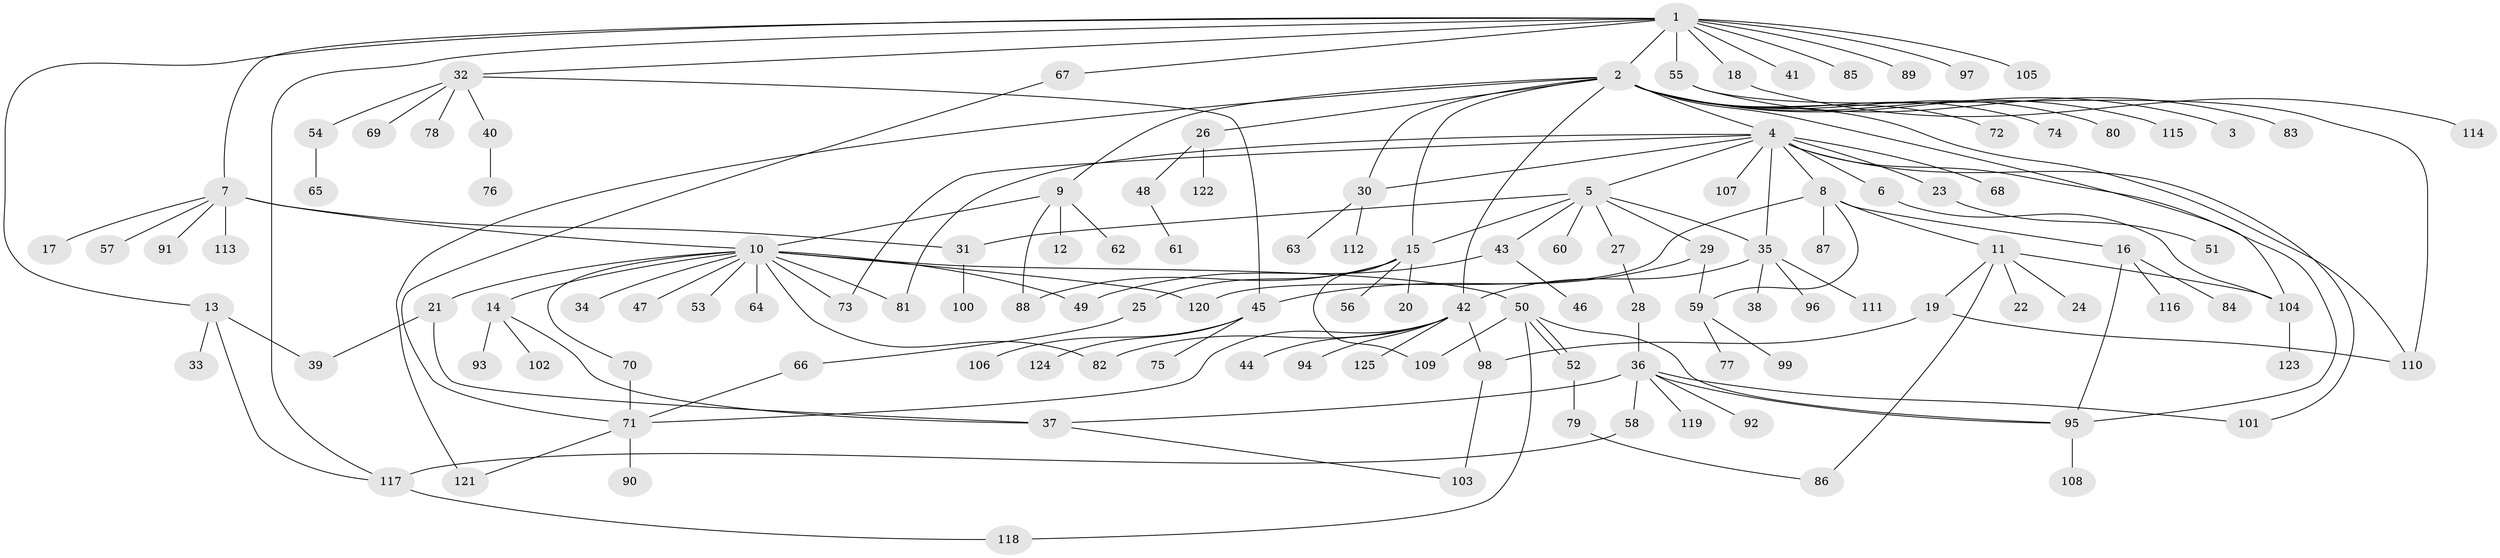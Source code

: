 // Generated by graph-tools (version 1.1) at 2025/26/03/09/25 03:26:00]
// undirected, 125 vertices, 161 edges
graph export_dot {
graph [start="1"]
  node [color=gray90,style=filled];
  1;
  2;
  3;
  4;
  5;
  6;
  7;
  8;
  9;
  10;
  11;
  12;
  13;
  14;
  15;
  16;
  17;
  18;
  19;
  20;
  21;
  22;
  23;
  24;
  25;
  26;
  27;
  28;
  29;
  30;
  31;
  32;
  33;
  34;
  35;
  36;
  37;
  38;
  39;
  40;
  41;
  42;
  43;
  44;
  45;
  46;
  47;
  48;
  49;
  50;
  51;
  52;
  53;
  54;
  55;
  56;
  57;
  58;
  59;
  60;
  61;
  62;
  63;
  64;
  65;
  66;
  67;
  68;
  69;
  70;
  71;
  72;
  73;
  74;
  75;
  76;
  77;
  78;
  79;
  80;
  81;
  82;
  83;
  84;
  85;
  86;
  87;
  88;
  89;
  90;
  91;
  92;
  93;
  94;
  95;
  96;
  97;
  98;
  99;
  100;
  101;
  102;
  103;
  104;
  105;
  106;
  107;
  108;
  109;
  110;
  111;
  112;
  113;
  114;
  115;
  116;
  117;
  118;
  119;
  120;
  121;
  122;
  123;
  124;
  125;
  1 -- 2;
  1 -- 7;
  1 -- 13;
  1 -- 18;
  1 -- 32;
  1 -- 41;
  1 -- 55;
  1 -- 67;
  1 -- 85;
  1 -- 89;
  1 -- 97;
  1 -- 105;
  1 -- 117;
  2 -- 3;
  2 -- 4;
  2 -- 9;
  2 -- 15;
  2 -- 26;
  2 -- 30;
  2 -- 42;
  2 -- 72;
  2 -- 74;
  2 -- 80;
  2 -- 104;
  2 -- 110;
  2 -- 115;
  2 -- 121;
  4 -- 5;
  4 -- 6;
  4 -- 8;
  4 -- 23;
  4 -- 30;
  4 -- 35;
  4 -- 68;
  4 -- 73;
  4 -- 81;
  4 -- 95;
  4 -- 101;
  4 -- 107;
  5 -- 15;
  5 -- 27;
  5 -- 29;
  5 -- 31;
  5 -- 35;
  5 -- 43;
  5 -- 60;
  6 -- 104;
  7 -- 10;
  7 -- 17;
  7 -- 31;
  7 -- 57;
  7 -- 91;
  7 -- 113;
  8 -- 11;
  8 -- 16;
  8 -- 59;
  8 -- 87;
  8 -- 120;
  9 -- 10;
  9 -- 12;
  9 -- 62;
  9 -- 88;
  10 -- 14;
  10 -- 21;
  10 -- 34;
  10 -- 47;
  10 -- 49;
  10 -- 50;
  10 -- 53;
  10 -- 64;
  10 -- 70;
  10 -- 73;
  10 -- 81;
  10 -- 82;
  10 -- 120;
  11 -- 19;
  11 -- 22;
  11 -- 24;
  11 -- 86;
  11 -- 104;
  13 -- 33;
  13 -- 39;
  13 -- 117;
  14 -- 37;
  14 -- 93;
  14 -- 102;
  15 -- 20;
  15 -- 25;
  15 -- 56;
  15 -- 88;
  15 -- 109;
  16 -- 84;
  16 -- 95;
  16 -- 116;
  18 -- 114;
  19 -- 98;
  19 -- 110;
  21 -- 37;
  21 -- 39;
  23 -- 51;
  25 -- 66;
  26 -- 48;
  26 -- 122;
  27 -- 28;
  28 -- 36;
  29 -- 45;
  29 -- 59;
  30 -- 63;
  30 -- 112;
  31 -- 100;
  32 -- 40;
  32 -- 45;
  32 -- 54;
  32 -- 69;
  32 -- 78;
  35 -- 38;
  35 -- 42;
  35 -- 96;
  35 -- 111;
  36 -- 37;
  36 -- 58;
  36 -- 92;
  36 -- 95;
  36 -- 101;
  36 -- 119;
  37 -- 103;
  40 -- 76;
  42 -- 44;
  42 -- 71;
  42 -- 82;
  42 -- 94;
  42 -- 98;
  42 -- 125;
  43 -- 46;
  43 -- 49;
  45 -- 75;
  45 -- 106;
  45 -- 124;
  48 -- 61;
  50 -- 52;
  50 -- 52;
  50 -- 95;
  50 -- 109;
  50 -- 118;
  52 -- 79;
  54 -- 65;
  55 -- 83;
  55 -- 110;
  58 -- 117;
  59 -- 77;
  59 -- 99;
  66 -- 71;
  67 -- 71;
  70 -- 71;
  71 -- 90;
  71 -- 121;
  79 -- 86;
  95 -- 108;
  98 -- 103;
  104 -- 123;
  117 -- 118;
}
